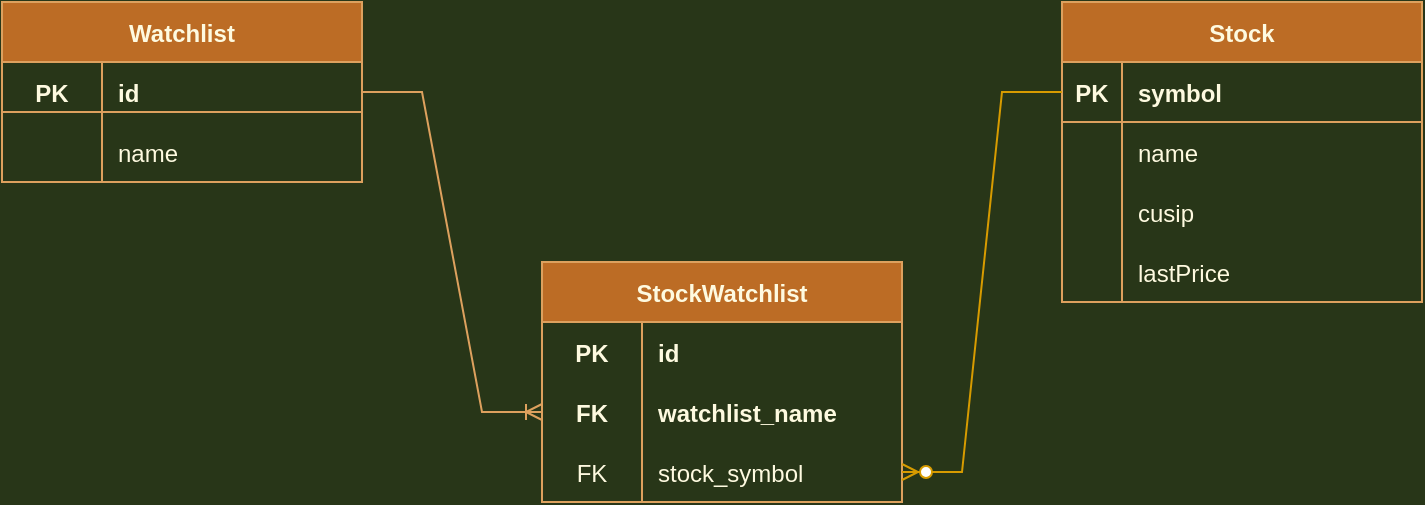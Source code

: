 <mxfile version="20.0.3" type="device"><diagram id="R2lEEEUBdFMjLlhIrx00" name="Page-1"><mxGraphModel dx="2062" dy="1132" grid="1" gridSize="10" guides="1" tooltips="1" connect="1" arrows="1" fold="1" page="1" pageScale="1" pageWidth="850" pageHeight="1100" background="#283618" math="0" shadow="0" extFonts="Permanent Marker^https://fonts.googleapis.com/css?family=Permanent+Marker"><root><mxCell id="0"/><mxCell id="1" parent="0"/><mxCell id="EirKmyLNFsswvCXM0YzH-14" value="Watchlist" style="shape=table;startSize=30;container=1;collapsible=1;childLayout=tableLayout;fixedRows=1;rowLines=0;fontStyle=1;align=center;resizeLast=1;fillColor=#BC6C25;strokeColor=#DDA15E;fontColor=#FEFAE0;" parent="1" vertex="1"><mxGeometry x="60" y="350" width="180" height="90" as="geometry"/></mxCell><mxCell id="EirKmyLNFsswvCXM0YzH-15" value="" style="shape=tableRow;horizontal=0;startSize=0;swimlaneHead=0;swimlaneBody=0;fillColor=none;collapsible=0;dropTarget=0;points=[[0,0.5],[1,0.5]];portConstraint=eastwest;top=0;left=0;right=0;bottom=0;strokeColor=#DDA15E;fontColor=#FEFAE0;" parent="EirKmyLNFsswvCXM0YzH-14" vertex="1"><mxGeometry y="30" width="180" height="30" as="geometry"/></mxCell><mxCell id="EirKmyLNFsswvCXM0YzH-16" value="PK" style="shape=partialRectangle;connectable=0;fillColor=none;top=0;left=0;bottom=0;right=0;fontStyle=1;overflow=hidden;strokeColor=#DDA15E;fontColor=#FEFAE0;" parent="EirKmyLNFsswvCXM0YzH-15" vertex="1"><mxGeometry width="50" height="30" as="geometry"><mxRectangle width="50" height="30" as="alternateBounds"/></mxGeometry></mxCell><mxCell id="EirKmyLNFsswvCXM0YzH-17" value="id" style="shape=partialRectangle;connectable=0;fillColor=none;top=0;left=0;bottom=0;right=0;align=left;spacingLeft=6;fontStyle=1;overflow=hidden;strokeColor=#DDA15E;fontColor=#FEFAE0;" parent="EirKmyLNFsswvCXM0YzH-15" vertex="1"><mxGeometry x="50" width="130" height="30" as="geometry"><mxRectangle width="130" height="30" as="alternateBounds"/></mxGeometry></mxCell><mxCell id="EirKmyLNFsswvCXM0YzH-21" value="" style="shape=tableRow;horizontal=0;startSize=0;swimlaneHead=0;swimlaneBody=0;fillColor=none;collapsible=0;dropTarget=0;points=[[0,0.5],[1,0.5]];portConstraint=eastwest;top=0;left=0;right=0;bottom=0;strokeColor=#DDA15E;fontColor=#FEFAE0;" parent="EirKmyLNFsswvCXM0YzH-14" vertex="1"><mxGeometry y="60" width="180" height="30" as="geometry"/></mxCell><mxCell id="EirKmyLNFsswvCXM0YzH-22" value="" style="shape=partialRectangle;connectable=0;fillColor=none;top=0;left=0;bottom=0;right=0;editable=1;overflow=hidden;strokeColor=#DDA15E;fontColor=#FEFAE0;" parent="EirKmyLNFsswvCXM0YzH-21" vertex="1"><mxGeometry width="50" height="30" as="geometry"><mxRectangle width="50" height="30" as="alternateBounds"/></mxGeometry></mxCell><mxCell id="EirKmyLNFsswvCXM0YzH-23" value="name" style="shape=partialRectangle;connectable=0;fillColor=none;top=0;left=0;bottom=0;right=0;align=left;spacingLeft=6;overflow=hidden;strokeColor=#DDA15E;fontColor=#FEFAE0;" parent="EirKmyLNFsswvCXM0YzH-21" vertex="1"><mxGeometry x="50" width="130" height="30" as="geometry"><mxRectangle width="130" height="30" as="alternateBounds"/></mxGeometry></mxCell><mxCell id="EirKmyLNFsswvCXM0YzH-42" value="" style="line;strokeWidth=1;rotatable=0;dashed=0;labelPosition=right;align=left;verticalAlign=middle;spacingTop=0;spacingLeft=6;points=[];portConstraint=eastwest;labelBackgroundColor=#283618;fillColor=#BC6C25;strokeColor=#DDA15E;fontColor=#FEFAE0;" parent="1" vertex="1"><mxGeometry x="60" y="400" width="180" height="10" as="geometry"/></mxCell><mxCell id="EirKmyLNFsswvCXM0YzH-49" value="Stock" style="shape=table;startSize=30;container=1;collapsible=1;childLayout=tableLayout;fixedRows=1;rowLines=0;fontStyle=1;align=center;resizeLast=1;fillColor=#BC6C25;strokeColor=#DDA15E;fontColor=#FEFAE0;" parent="1" vertex="1"><mxGeometry x="590" y="350" width="180" height="150" as="geometry"/></mxCell><mxCell id="EirKmyLNFsswvCXM0YzH-50" value="" style="shape=tableRow;horizontal=0;startSize=0;swimlaneHead=0;swimlaneBody=0;fillColor=none;collapsible=0;dropTarget=0;points=[[0,0.5],[1,0.5]];portConstraint=eastwest;top=0;left=0;right=0;bottom=1;strokeColor=#DDA15E;fontColor=#FEFAE0;" parent="EirKmyLNFsswvCXM0YzH-49" vertex="1"><mxGeometry y="30" width="180" height="30" as="geometry"/></mxCell><mxCell id="EirKmyLNFsswvCXM0YzH-51" value="PK" style="shape=partialRectangle;connectable=0;fillColor=none;top=0;left=0;bottom=0;right=0;fontStyle=1;overflow=hidden;strokeColor=#DDA15E;fontColor=#FEFAE0;" parent="EirKmyLNFsswvCXM0YzH-50" vertex="1"><mxGeometry width="30" height="30" as="geometry"><mxRectangle width="30" height="30" as="alternateBounds"/></mxGeometry></mxCell><mxCell id="EirKmyLNFsswvCXM0YzH-52" value="symbol" style="shape=partialRectangle;connectable=0;fillColor=none;top=0;left=0;bottom=0;right=0;align=left;spacingLeft=6;fontStyle=1;overflow=hidden;strokeColor=#DDA15E;fontColor=#FEFAE0;" parent="EirKmyLNFsswvCXM0YzH-50" vertex="1"><mxGeometry x="30" width="150" height="30" as="geometry"><mxRectangle width="150" height="30" as="alternateBounds"/></mxGeometry></mxCell><mxCell id="EirKmyLNFsswvCXM0YzH-53" value="" style="shape=tableRow;horizontal=0;startSize=0;swimlaneHead=0;swimlaneBody=0;fillColor=none;collapsible=0;dropTarget=0;points=[[0,0.5],[1,0.5]];portConstraint=eastwest;top=0;left=0;right=0;bottom=0;strokeColor=#DDA15E;fontColor=#FEFAE0;" parent="EirKmyLNFsswvCXM0YzH-49" vertex="1"><mxGeometry y="60" width="180" height="30" as="geometry"/></mxCell><mxCell id="EirKmyLNFsswvCXM0YzH-54" value="" style="shape=partialRectangle;connectable=0;fillColor=none;top=0;left=0;bottom=0;right=0;editable=1;overflow=hidden;strokeColor=#DDA15E;fontColor=#FEFAE0;" parent="EirKmyLNFsswvCXM0YzH-53" vertex="1"><mxGeometry width="30" height="30" as="geometry"><mxRectangle width="30" height="30" as="alternateBounds"/></mxGeometry></mxCell><mxCell id="EirKmyLNFsswvCXM0YzH-55" value="name" style="shape=partialRectangle;connectable=0;fillColor=none;top=0;left=0;bottom=0;right=0;align=left;spacingLeft=6;overflow=hidden;strokeColor=#DDA15E;fontColor=#FEFAE0;" parent="EirKmyLNFsswvCXM0YzH-53" vertex="1"><mxGeometry x="30" width="150" height="30" as="geometry"><mxRectangle width="150" height="30" as="alternateBounds"/></mxGeometry></mxCell><mxCell id="EirKmyLNFsswvCXM0YzH-59" value="" style="shape=tableRow;horizontal=0;startSize=0;swimlaneHead=0;swimlaneBody=0;fillColor=none;collapsible=0;dropTarget=0;points=[[0,0.5],[1,0.5]];portConstraint=eastwest;top=0;left=0;right=0;bottom=0;strokeColor=#DDA15E;fontColor=#FEFAE0;" parent="EirKmyLNFsswvCXM0YzH-49" vertex="1"><mxGeometry y="90" width="180" height="30" as="geometry"/></mxCell><mxCell id="EirKmyLNFsswvCXM0YzH-60" value="" style="shape=partialRectangle;connectable=0;fillColor=none;top=0;left=0;bottom=0;right=0;editable=1;overflow=hidden;strokeColor=#DDA15E;fontColor=#FEFAE0;" parent="EirKmyLNFsswvCXM0YzH-59" vertex="1"><mxGeometry width="30" height="30" as="geometry"><mxRectangle width="30" height="30" as="alternateBounds"/></mxGeometry></mxCell><mxCell id="EirKmyLNFsswvCXM0YzH-61" value="cusip" style="shape=partialRectangle;connectable=0;fillColor=none;top=0;left=0;bottom=0;right=0;align=left;spacingLeft=6;overflow=hidden;strokeColor=#DDA15E;fontColor=#FEFAE0;" parent="EirKmyLNFsswvCXM0YzH-59" vertex="1"><mxGeometry x="30" width="150" height="30" as="geometry"><mxRectangle width="150" height="30" as="alternateBounds"/></mxGeometry></mxCell><mxCell id="IPfjaYm4jDlUVPzL4pjP-5" style="shape=tableRow;horizontal=0;startSize=0;swimlaneHead=0;swimlaneBody=0;fillColor=none;collapsible=0;dropTarget=0;points=[[0,0.5],[1,0.5]];portConstraint=eastwest;top=0;left=0;right=0;bottom=0;strokeColor=#DDA15E;fontColor=#FEFAE0;" parent="EirKmyLNFsswvCXM0YzH-49" vertex="1"><mxGeometry y="120" width="180" height="30" as="geometry"/></mxCell><mxCell id="IPfjaYm4jDlUVPzL4pjP-6" style="shape=partialRectangle;connectable=0;fillColor=none;top=0;left=0;bottom=0;right=0;editable=1;overflow=hidden;strokeColor=#DDA15E;fontColor=#FEFAE0;" parent="IPfjaYm4jDlUVPzL4pjP-5" vertex="1"><mxGeometry width="30" height="30" as="geometry"><mxRectangle width="30" height="30" as="alternateBounds"/></mxGeometry></mxCell><mxCell id="IPfjaYm4jDlUVPzL4pjP-7" value="lastPrice" style="shape=partialRectangle;connectable=0;fillColor=none;top=0;left=0;bottom=0;right=0;align=left;spacingLeft=6;overflow=hidden;strokeColor=#DDA15E;fontColor=#FEFAE0;" parent="IPfjaYm4jDlUVPzL4pjP-5" vertex="1"><mxGeometry x="30" width="150" height="30" as="geometry"><mxRectangle width="150" height="30" as="alternateBounds"/></mxGeometry></mxCell><mxCell id="tP3YQpIjfs6AXxlUoMOu-14" value="StockWatchlist" style="shape=table;startSize=30;container=1;collapsible=1;childLayout=tableLayout;fixedRows=1;rowLines=0;fontStyle=1;align=center;resizeLast=1;fillColor=#BC6C25;strokeColor=#DDA15E;fontColor=#FEFAE0;" parent="1" vertex="1"><mxGeometry x="330" y="480" width="180" height="120" as="geometry"/></mxCell><mxCell id="tP3YQpIjfs6AXxlUoMOu-15" value="" style="shape=tableRow;horizontal=0;startSize=0;swimlaneHead=0;swimlaneBody=0;fillColor=none;collapsible=0;dropTarget=0;points=[[0,0.5],[1,0.5]];portConstraint=eastwest;top=0;left=0;right=0;bottom=0;strokeColor=#DDA15E;fontColor=#FEFAE0;" parent="tP3YQpIjfs6AXxlUoMOu-14" vertex="1"><mxGeometry y="30" width="180" height="30" as="geometry"/></mxCell><mxCell id="tP3YQpIjfs6AXxlUoMOu-16" value="PK" style="shape=partialRectangle;connectable=0;fillColor=none;top=0;left=0;bottom=0;right=0;fontStyle=1;overflow=hidden;strokeColor=#DDA15E;fontColor=#FEFAE0;" parent="tP3YQpIjfs6AXxlUoMOu-15" vertex="1"><mxGeometry width="50" height="30" as="geometry"><mxRectangle width="50" height="30" as="alternateBounds"/></mxGeometry></mxCell><mxCell id="tP3YQpIjfs6AXxlUoMOu-17" value="id" style="shape=partialRectangle;connectable=0;fillColor=none;top=0;left=0;bottom=0;right=0;align=left;spacingLeft=6;fontStyle=1;overflow=hidden;strokeColor=#DDA15E;fontColor=#FEFAE0;" parent="tP3YQpIjfs6AXxlUoMOu-15" vertex="1"><mxGeometry x="50" width="130" height="30" as="geometry"><mxRectangle width="130" height="30" as="alternateBounds"/></mxGeometry></mxCell><mxCell id="tP3YQpIjfs6AXxlUoMOu-18" style="shape=tableRow;horizontal=0;startSize=0;swimlaneHead=0;swimlaneBody=0;fillColor=none;collapsible=0;dropTarget=0;points=[[0,0.5],[1,0.5]];portConstraint=eastwest;top=0;left=0;right=0;bottom=0;strokeColor=#DDA15E;fontColor=#FEFAE0;" parent="tP3YQpIjfs6AXxlUoMOu-14" vertex="1"><mxGeometry y="60" width="180" height="30" as="geometry"/></mxCell><mxCell id="tP3YQpIjfs6AXxlUoMOu-19" value="FK" style="shape=partialRectangle;connectable=0;fillColor=none;top=0;left=0;bottom=0;right=0;fontStyle=1;overflow=hidden;strokeColor=#DDA15E;fontColor=#FEFAE0;" parent="tP3YQpIjfs6AXxlUoMOu-18" vertex="1"><mxGeometry width="50" height="30" as="geometry"><mxRectangle width="50" height="30" as="alternateBounds"/></mxGeometry></mxCell><mxCell id="tP3YQpIjfs6AXxlUoMOu-20" value="watchlist_name" style="shape=partialRectangle;connectable=0;fillColor=none;top=0;left=0;bottom=0;right=0;align=left;spacingLeft=6;fontStyle=1;overflow=hidden;strokeColor=#DDA15E;fontColor=#FEFAE0;" parent="tP3YQpIjfs6AXxlUoMOu-18" vertex="1"><mxGeometry x="50" width="130" height="30" as="geometry"><mxRectangle width="130" height="30" as="alternateBounds"/></mxGeometry></mxCell><mxCell id="tP3YQpIjfs6AXxlUoMOu-21" value="" style="shape=tableRow;horizontal=0;startSize=0;swimlaneHead=0;swimlaneBody=0;fillColor=none;collapsible=0;dropTarget=0;points=[[0,0.5],[1,0.5]];portConstraint=eastwest;top=0;left=0;right=0;bottom=0;strokeColor=#DDA15E;fontColor=#FEFAE0;" parent="tP3YQpIjfs6AXxlUoMOu-14" vertex="1"><mxGeometry y="90" width="180" height="30" as="geometry"/></mxCell><mxCell id="tP3YQpIjfs6AXxlUoMOu-22" value="FK" style="shape=partialRectangle;connectable=0;fillColor=none;top=0;left=0;bottom=0;right=0;editable=1;overflow=hidden;strokeColor=#DDA15E;fontColor=#FEFAE0;" parent="tP3YQpIjfs6AXxlUoMOu-21" vertex="1"><mxGeometry width="50" height="30" as="geometry"><mxRectangle width="50" height="30" as="alternateBounds"/></mxGeometry></mxCell><mxCell id="tP3YQpIjfs6AXxlUoMOu-23" value="stock_symbol" style="shape=partialRectangle;connectable=0;fillColor=none;top=0;left=0;bottom=0;right=0;align=left;spacingLeft=6;overflow=hidden;strokeColor=#DDA15E;fontColor=#FEFAE0;" parent="tP3YQpIjfs6AXxlUoMOu-21" vertex="1"><mxGeometry x="50" width="130" height="30" as="geometry"><mxRectangle width="130" height="30" as="alternateBounds"/></mxGeometry></mxCell><mxCell id="tP3YQpIjfs6AXxlUoMOu-24" value="" style="edgeStyle=entityRelationEdgeStyle;fontSize=12;html=1;endArrow=ERzeroToMany;endFill=1;rounded=0;fillColor=#ffe6cc;strokeColor=#d79b00;" parent="1" source="EirKmyLNFsswvCXM0YzH-50" target="tP3YQpIjfs6AXxlUoMOu-21" edge="1"><mxGeometry width="100" height="100" relative="1" as="geometry"><mxPoint x="500" y="400" as="sourcePoint"/><mxPoint x="430" y="320" as="targetPoint"/></mxGeometry></mxCell><mxCell id="tP3YQpIjfs6AXxlUoMOu-25" value="" style="edgeStyle=entityRelationEdgeStyle;fontSize=12;html=1;endArrow=ERoneToMany;rounded=0;labelBackgroundColor=#283618;strokeColor=#DDA15E;fontColor=#FEFAE0;" parent="1" source="EirKmyLNFsswvCXM0YzH-15" target="tP3YQpIjfs6AXxlUoMOu-18" edge="1"><mxGeometry width="100" height="100" relative="1" as="geometry"><mxPoint x="340" y="225" as="sourcePoint"/><mxPoint x="250" y="435" as="targetPoint"/></mxGeometry></mxCell></root></mxGraphModel></diagram></mxfile>